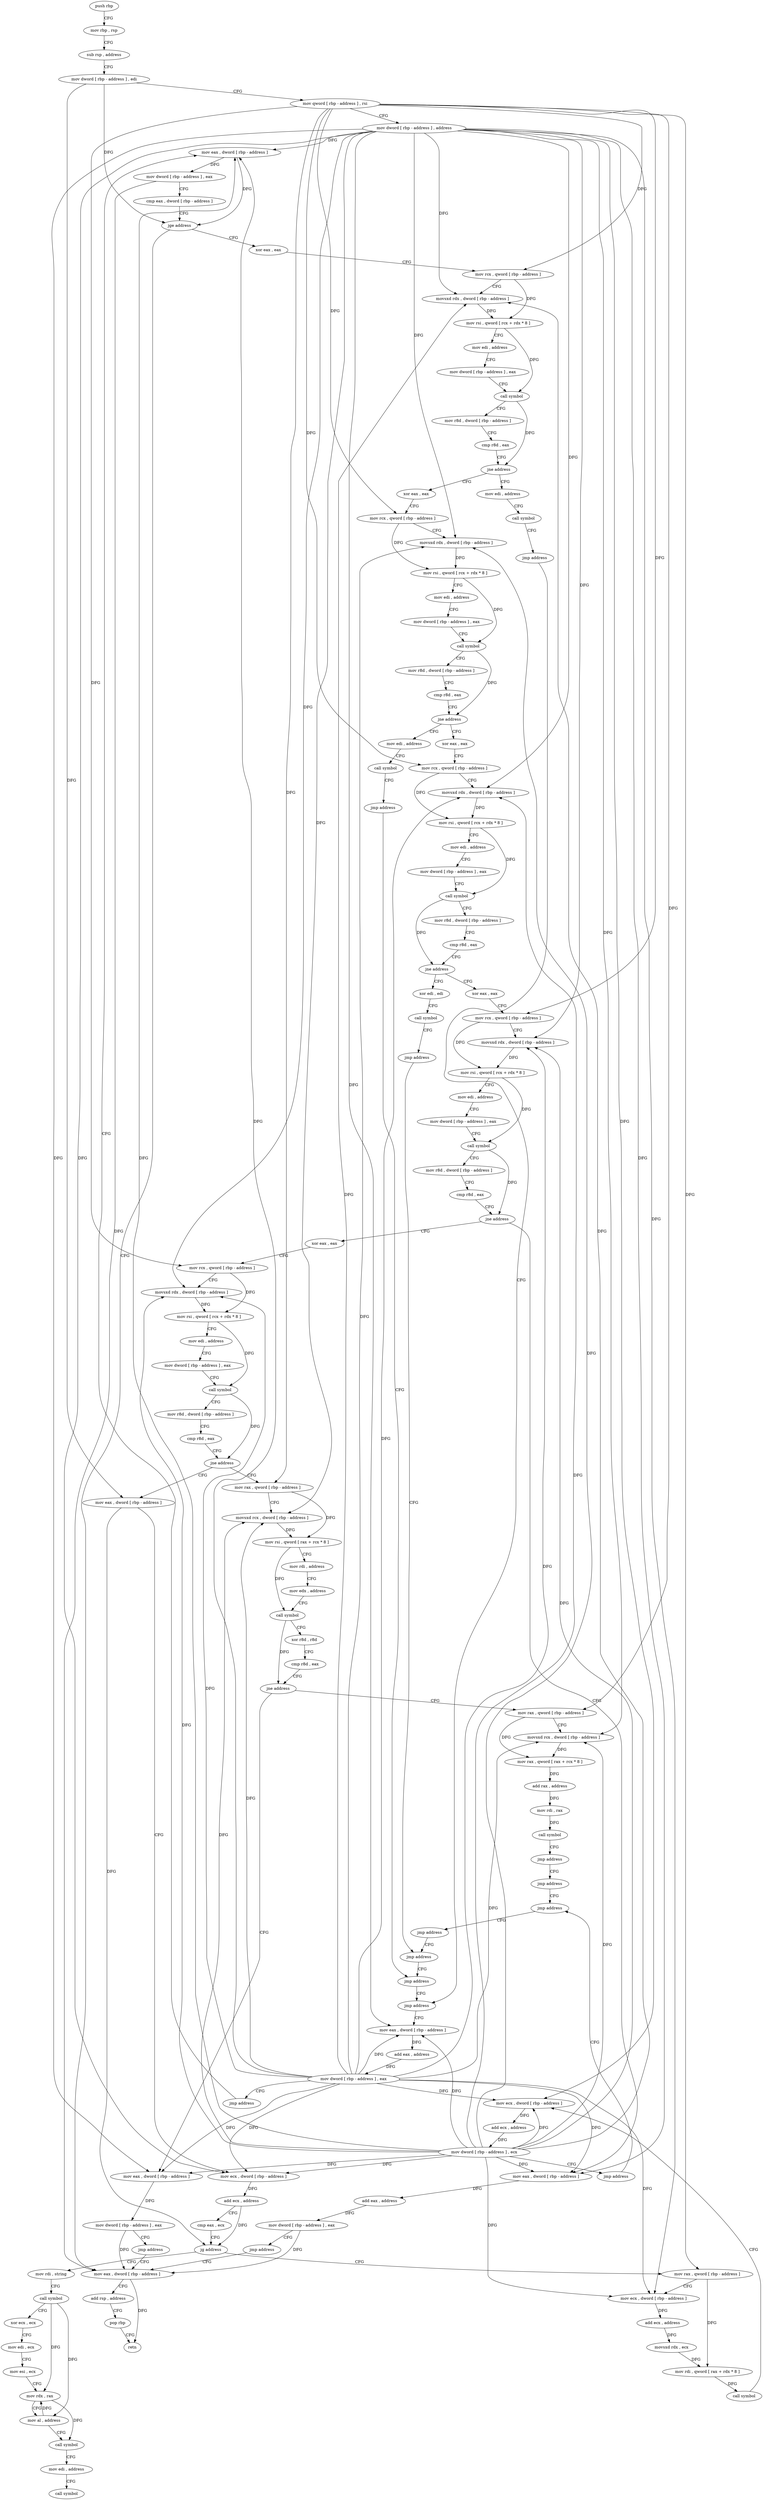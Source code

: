 digraph "func" {
"4246608" [label = "push rbp" ]
"4246609" [label = "mov rbp , rsp" ]
"4246612" [label = "sub rsp , address" ]
"4246616" [label = "mov dword [ rbp - address ] , edi" ]
"4246619" [label = "mov qword [ rbp - address ] , rsi" ]
"4246623" [label = "mov dword [ rbp - address ] , address" ]
"4246630" [label = "mov eax , dword [ rbp - address ]" ]
"4247125" [label = "mov eax , dword [ rbp - address ]" ]
"4247128" [label = "add rsp , address" ]
"4247132" [label = "pop rbp" ]
"4247133" [label = "retn" ]
"4246645" [label = "xor eax , eax" ]
"4246647" [label = "mov rcx , qword [ rbp - address ]" ]
"4246651" [label = "movsxd rdx , dword [ rbp - address ]" ]
"4246655" [label = "mov rsi , qword [ rcx + rdx * 8 ]" ]
"4246659" [label = "mov edi , address" ]
"4246664" [label = "mov dword [ rbp - address ] , eax" ]
"4246667" [label = "call symbol" ]
"4246672" [label = "mov r8d , dword [ rbp - address ]" ]
"4246676" [label = "cmp r8d , eax" ]
"4246679" [label = "jne address" ]
"4246700" [label = "xor eax , eax" ]
"4246685" [label = "mov edi , address" ]
"4246702" [label = "mov rcx , qword [ rbp - address ]" ]
"4246706" [label = "movsxd rdx , dword [ rbp - address ]" ]
"4246710" [label = "mov rsi , qword [ rcx + rdx * 8 ]" ]
"4246714" [label = "mov edi , address" ]
"4246719" [label = "mov dword [ rbp - address ] , eax" ]
"4246722" [label = "call symbol" ]
"4246727" [label = "mov r8d , dword [ rbp - address ]" ]
"4246731" [label = "cmp r8d , eax" ]
"4246734" [label = "jne address" ]
"4246755" [label = "xor eax , eax" ]
"4246740" [label = "mov edi , address" ]
"4246690" [label = "call symbol" ]
"4246695" [label = "jmp address" ]
"4247106" [label = "jmp address" ]
"4246757" [label = "mov rcx , qword [ rbp - address ]" ]
"4246761" [label = "movsxd rdx , dword [ rbp - address ]" ]
"4246765" [label = "mov rsi , qword [ rcx + rdx * 8 ]" ]
"4246769" [label = "mov edi , address" ]
"4246774" [label = "mov dword [ rbp - address ] , eax" ]
"4246777" [label = "call symbol" ]
"4246782" [label = "mov r8d , dword [ rbp - address ]" ]
"4246786" [label = "cmp r8d , eax" ]
"4246789" [label = "jne address" ]
"4246807" [label = "xor eax , eax" ]
"4246795" [label = "xor edi , edi" ]
"4246745" [label = "call symbol" ]
"4246750" [label = "jmp address" ]
"4247101" [label = "jmp address" ]
"4247111" [label = "mov eax , dword [ rbp - address ]" ]
"4246809" [label = "mov rcx , qword [ rbp - address ]" ]
"4246813" [label = "movsxd rdx , dword [ rbp - address ]" ]
"4246817" [label = "mov rsi , qword [ rcx + rdx * 8 ]" ]
"4246821" [label = "mov edi , address" ]
"4246826" [label = "mov dword [ rbp - address ] , eax" ]
"4246829" [label = "call symbol" ]
"4246834" [label = "mov r8d , dword [ rbp - address ]" ]
"4246838" [label = "cmp r8d , eax" ]
"4246841" [label = "jne address" ]
"4246861" [label = "xor eax , eax" ]
"4246847" [label = "mov eax , dword [ rbp - address ]" ]
"4246797" [label = "call symbol" ]
"4246802" [label = "jmp address" ]
"4247096" [label = "jmp address" ]
"4247114" [label = "add eax , address" ]
"4247117" [label = "mov dword [ rbp - address ] , eax" ]
"4247120" [label = "jmp address" ]
"4246863" [label = "mov rcx , qword [ rbp - address ]" ]
"4246867" [label = "movsxd rdx , dword [ rbp - address ]" ]
"4246871" [label = "mov rsi , qword [ rcx + rdx * 8 ]" ]
"4246875" [label = "mov edi , address" ]
"4246880" [label = "mov dword [ rbp - address ] , eax" ]
"4246883" [label = "call symbol" ]
"4246888" [label = "mov r8d , dword [ rbp - address ]" ]
"4246892" [label = "cmp r8d , eax" ]
"4246895" [label = "jne address" ]
"4246995" [label = "mov rax , qword [ rbp - address ]" ]
"4246901" [label = "mov eax , dword [ rbp - address ]" ]
"4246850" [label = "add eax , address" ]
"4246853" [label = "mov dword [ rbp - address ] , eax" ]
"4246856" [label = "jmp address" ]
"4246633" [label = "mov dword [ rbp - address ] , eax" ]
"4246636" [label = "cmp eax , dword [ rbp - address ]" ]
"4246639" [label = "jge address" ]
"4246999" [label = "movsxd rcx , dword [ rbp - address ]" ]
"4247003" [label = "mov rsi , qword [ rax + rcx * 8 ]" ]
"4247007" [label = "mov rdi , address" ]
"4247017" [label = "mov edx , address" ]
"4247022" [label = "call symbol" ]
"4247027" [label = "xor r8d , r8d" ]
"4247030" [label = "cmp r8d , eax" ]
"4247033" [label = "jne address" ]
"4247070" [label = "mov eax , dword [ rbp - address ]" ]
"4247039" [label = "mov rax , qword [ rbp - address ]" ]
"4246904" [label = "mov ecx , dword [ rbp - address ]" ]
"4246907" [label = "add ecx , address" ]
"4246910" [label = "cmp eax , ecx" ]
"4246912" [label = "jg address" ]
"4246959" [label = "mov rax , qword [ rbp - address ]" ]
"4246918" [label = "mov rdi , string" ]
"4247073" [label = "mov dword [ rbp - address ] , eax" ]
"4247076" [label = "jmp address" ]
"4247043" [label = "movsxd rcx , dword [ rbp - address ]" ]
"4247047" [label = "mov rax , qword [ rax + rcx * 8 ]" ]
"4247051" [label = "add rax , address" ]
"4247057" [label = "mov rdi , rax" ]
"4247060" [label = "call symbol" ]
"4247065" [label = "jmp address" ]
"4247081" [label = "jmp address" ]
"4246963" [label = "mov ecx , dword [ rbp - address ]" ]
"4246966" [label = "add ecx , address" ]
"4246969" [label = "movsxd rdx , ecx" ]
"4246972" [label = "mov rdi , qword [ rax + rdx * 8 ]" ]
"4246976" [label = "call symbol" ]
"4246981" [label = "mov ecx , dword [ rbp - address ]" ]
"4246984" [label = "add ecx , address" ]
"4246987" [label = "mov dword [ rbp - address ] , ecx" ]
"4246990" [label = "jmp address" ]
"4247086" [label = "jmp address" ]
"4246928" [label = "call symbol" ]
"4246933" [label = "xor ecx , ecx" ]
"4246935" [label = "mov edi , ecx" ]
"4246937" [label = "mov esi , ecx" ]
"4246939" [label = "mov rdx , rax" ]
"4246942" [label = "mov al , address" ]
"4246944" [label = "call symbol" ]
"4246949" [label = "mov edi , address" ]
"4246954" [label = "call symbol" ]
"4247091" [label = "jmp address" ]
"4246608" -> "4246609" [ label = "CFG" ]
"4246609" -> "4246612" [ label = "CFG" ]
"4246612" -> "4246616" [ label = "CFG" ]
"4246616" -> "4246619" [ label = "CFG" ]
"4246616" -> "4246639" [ label = "DFG" ]
"4246616" -> "4246901" [ label = "DFG" ]
"4246619" -> "4246623" [ label = "CFG" ]
"4246619" -> "4246647" [ label = "DFG" ]
"4246619" -> "4246702" [ label = "DFG" ]
"4246619" -> "4246757" [ label = "DFG" ]
"4246619" -> "4246809" [ label = "DFG" ]
"4246619" -> "4246863" [ label = "DFG" ]
"4246619" -> "4246995" [ label = "DFG" ]
"4246619" -> "4247039" [ label = "DFG" ]
"4246619" -> "4246959" [ label = "DFG" ]
"4246623" -> "4246630" [ label = "DFG" ]
"4246623" -> "4246651" [ label = "DFG" ]
"4246623" -> "4246706" [ label = "DFG" ]
"4246623" -> "4246761" [ label = "DFG" ]
"4246623" -> "4246813" [ label = "DFG" ]
"4246623" -> "4247111" [ label = "DFG" ]
"4246623" -> "4246867" [ label = "DFG" ]
"4246623" -> "4246847" [ label = "DFG" ]
"4246623" -> "4246999" [ label = "DFG" ]
"4246623" -> "4246904" [ label = "DFG" ]
"4246623" -> "4247070" [ label = "DFG" ]
"4246623" -> "4247043" [ label = "DFG" ]
"4246623" -> "4246963" [ label = "DFG" ]
"4246623" -> "4246981" [ label = "DFG" ]
"4246630" -> "4246633" [ label = "DFG" ]
"4246630" -> "4246639" [ label = "DFG" ]
"4247125" -> "4247128" [ label = "CFG" ]
"4247125" -> "4247133" [ label = "DFG" ]
"4247128" -> "4247132" [ label = "CFG" ]
"4247132" -> "4247133" [ label = "CFG" ]
"4246645" -> "4246647" [ label = "CFG" ]
"4246647" -> "4246651" [ label = "CFG" ]
"4246647" -> "4246655" [ label = "DFG" ]
"4246651" -> "4246655" [ label = "DFG" ]
"4246655" -> "4246659" [ label = "CFG" ]
"4246655" -> "4246667" [ label = "DFG" ]
"4246659" -> "4246664" [ label = "CFG" ]
"4246664" -> "4246667" [ label = "CFG" ]
"4246667" -> "4246672" [ label = "CFG" ]
"4246667" -> "4246679" [ label = "DFG" ]
"4246672" -> "4246676" [ label = "CFG" ]
"4246676" -> "4246679" [ label = "CFG" ]
"4246679" -> "4246700" [ label = "CFG" ]
"4246679" -> "4246685" [ label = "CFG" ]
"4246700" -> "4246702" [ label = "CFG" ]
"4246685" -> "4246690" [ label = "CFG" ]
"4246702" -> "4246706" [ label = "CFG" ]
"4246702" -> "4246710" [ label = "DFG" ]
"4246706" -> "4246710" [ label = "DFG" ]
"4246710" -> "4246714" [ label = "CFG" ]
"4246710" -> "4246722" [ label = "DFG" ]
"4246714" -> "4246719" [ label = "CFG" ]
"4246719" -> "4246722" [ label = "CFG" ]
"4246722" -> "4246727" [ label = "CFG" ]
"4246722" -> "4246734" [ label = "DFG" ]
"4246727" -> "4246731" [ label = "CFG" ]
"4246731" -> "4246734" [ label = "CFG" ]
"4246734" -> "4246755" [ label = "CFG" ]
"4246734" -> "4246740" [ label = "CFG" ]
"4246755" -> "4246757" [ label = "CFG" ]
"4246740" -> "4246745" [ label = "CFG" ]
"4246690" -> "4246695" [ label = "CFG" ]
"4246695" -> "4247106" [ label = "CFG" ]
"4247106" -> "4247111" [ label = "CFG" ]
"4246757" -> "4246761" [ label = "CFG" ]
"4246757" -> "4246765" [ label = "DFG" ]
"4246761" -> "4246765" [ label = "DFG" ]
"4246765" -> "4246769" [ label = "CFG" ]
"4246765" -> "4246777" [ label = "DFG" ]
"4246769" -> "4246774" [ label = "CFG" ]
"4246774" -> "4246777" [ label = "CFG" ]
"4246777" -> "4246782" [ label = "CFG" ]
"4246777" -> "4246789" [ label = "DFG" ]
"4246782" -> "4246786" [ label = "CFG" ]
"4246786" -> "4246789" [ label = "CFG" ]
"4246789" -> "4246807" [ label = "CFG" ]
"4246789" -> "4246795" [ label = "CFG" ]
"4246807" -> "4246809" [ label = "CFG" ]
"4246795" -> "4246797" [ label = "CFG" ]
"4246745" -> "4246750" [ label = "CFG" ]
"4246750" -> "4247101" [ label = "CFG" ]
"4247101" -> "4247106" [ label = "CFG" ]
"4247111" -> "4247114" [ label = "DFG" ]
"4246809" -> "4246813" [ label = "CFG" ]
"4246809" -> "4246817" [ label = "DFG" ]
"4246813" -> "4246817" [ label = "DFG" ]
"4246817" -> "4246821" [ label = "CFG" ]
"4246817" -> "4246829" [ label = "DFG" ]
"4246821" -> "4246826" [ label = "CFG" ]
"4246826" -> "4246829" [ label = "CFG" ]
"4246829" -> "4246834" [ label = "CFG" ]
"4246829" -> "4246841" [ label = "DFG" ]
"4246834" -> "4246838" [ label = "CFG" ]
"4246838" -> "4246841" [ label = "CFG" ]
"4246841" -> "4246861" [ label = "CFG" ]
"4246841" -> "4246847" [ label = "CFG" ]
"4246861" -> "4246863" [ label = "CFG" ]
"4246847" -> "4246850" [ label = "DFG" ]
"4246797" -> "4246802" [ label = "CFG" ]
"4246802" -> "4247096" [ label = "CFG" ]
"4247096" -> "4247101" [ label = "CFG" ]
"4247114" -> "4247117" [ label = "DFG" ]
"4247117" -> "4247120" [ label = "CFG" ]
"4247117" -> "4246630" [ label = "DFG" ]
"4247117" -> "4246651" [ label = "DFG" ]
"4247117" -> "4246706" [ label = "DFG" ]
"4247117" -> "4246761" [ label = "DFG" ]
"4247117" -> "4246813" [ label = "DFG" ]
"4247117" -> "4247111" [ label = "DFG" ]
"4247117" -> "4246867" [ label = "DFG" ]
"4247117" -> "4246847" [ label = "DFG" ]
"4247117" -> "4246999" [ label = "DFG" ]
"4247117" -> "4246904" [ label = "DFG" ]
"4247117" -> "4247070" [ label = "DFG" ]
"4247117" -> "4247043" [ label = "DFG" ]
"4247117" -> "4246963" [ label = "DFG" ]
"4247117" -> "4246981" [ label = "DFG" ]
"4247120" -> "4246630" [ label = "CFG" ]
"4246863" -> "4246867" [ label = "CFG" ]
"4246863" -> "4246871" [ label = "DFG" ]
"4246867" -> "4246871" [ label = "DFG" ]
"4246871" -> "4246875" [ label = "CFG" ]
"4246871" -> "4246883" [ label = "DFG" ]
"4246875" -> "4246880" [ label = "CFG" ]
"4246880" -> "4246883" [ label = "CFG" ]
"4246883" -> "4246888" [ label = "CFG" ]
"4246883" -> "4246895" [ label = "DFG" ]
"4246888" -> "4246892" [ label = "CFG" ]
"4246892" -> "4246895" [ label = "CFG" ]
"4246895" -> "4246995" [ label = "CFG" ]
"4246895" -> "4246901" [ label = "CFG" ]
"4246995" -> "4246999" [ label = "CFG" ]
"4246995" -> "4247003" [ label = "DFG" ]
"4246901" -> "4246904" [ label = "CFG" ]
"4246901" -> "4246912" [ label = "DFG" ]
"4246850" -> "4246853" [ label = "DFG" ]
"4246853" -> "4246856" [ label = "CFG" ]
"4246853" -> "4247125" [ label = "DFG" ]
"4246856" -> "4247125" [ label = "CFG" ]
"4246633" -> "4246636" [ label = "CFG" ]
"4246633" -> "4247125" [ label = "DFG" ]
"4246636" -> "4246639" [ label = "CFG" ]
"4246639" -> "4247125" [ label = "CFG" ]
"4246639" -> "4246645" [ label = "CFG" ]
"4246999" -> "4247003" [ label = "DFG" ]
"4247003" -> "4247007" [ label = "CFG" ]
"4247003" -> "4247022" [ label = "DFG" ]
"4247007" -> "4247017" [ label = "CFG" ]
"4247017" -> "4247022" [ label = "CFG" ]
"4247022" -> "4247027" [ label = "CFG" ]
"4247022" -> "4247033" [ label = "DFG" ]
"4247027" -> "4247030" [ label = "CFG" ]
"4247030" -> "4247033" [ label = "CFG" ]
"4247033" -> "4247070" [ label = "CFG" ]
"4247033" -> "4247039" [ label = "CFG" ]
"4247070" -> "4247073" [ label = "DFG" ]
"4247039" -> "4247043" [ label = "CFG" ]
"4247039" -> "4247047" [ label = "DFG" ]
"4246904" -> "4246907" [ label = "DFG" ]
"4246907" -> "4246910" [ label = "CFG" ]
"4246907" -> "4246912" [ label = "DFG" ]
"4246910" -> "4246912" [ label = "CFG" ]
"4246912" -> "4246959" [ label = "CFG" ]
"4246912" -> "4246918" [ label = "CFG" ]
"4246959" -> "4246963" [ label = "CFG" ]
"4246959" -> "4246972" [ label = "DFG" ]
"4246918" -> "4246928" [ label = "CFG" ]
"4247073" -> "4247076" [ label = "CFG" ]
"4247073" -> "4247125" [ label = "DFG" ]
"4247076" -> "4247125" [ label = "CFG" ]
"4247043" -> "4247047" [ label = "DFG" ]
"4247047" -> "4247051" [ label = "DFG" ]
"4247051" -> "4247057" [ label = "DFG" ]
"4247057" -> "4247060" [ label = "DFG" ]
"4247060" -> "4247065" [ label = "CFG" ]
"4247065" -> "4247081" [ label = "CFG" ]
"4247081" -> "4247086" [ label = "CFG" ]
"4246963" -> "4246966" [ label = "DFG" ]
"4246966" -> "4246969" [ label = "DFG" ]
"4246969" -> "4246972" [ label = "DFG" ]
"4246972" -> "4246976" [ label = "DFG" ]
"4246976" -> "4246981" [ label = "CFG" ]
"4246981" -> "4246984" [ label = "DFG" ]
"4246984" -> "4246987" [ label = "DFG" ]
"4246987" -> "4246990" [ label = "CFG" ]
"4246987" -> "4246630" [ label = "DFG" ]
"4246987" -> "4246651" [ label = "DFG" ]
"4246987" -> "4246706" [ label = "DFG" ]
"4246987" -> "4246761" [ label = "DFG" ]
"4246987" -> "4246813" [ label = "DFG" ]
"4246987" -> "4247111" [ label = "DFG" ]
"4246987" -> "4246867" [ label = "DFG" ]
"4246987" -> "4246847" [ label = "DFG" ]
"4246987" -> "4246999" [ label = "DFG" ]
"4246987" -> "4246904" [ label = "DFG" ]
"4246987" -> "4247070" [ label = "DFG" ]
"4246987" -> "4247043" [ label = "DFG" ]
"4246987" -> "4246963" [ label = "DFG" ]
"4246987" -> "4246981" [ label = "DFG" ]
"4246990" -> "4247086" [ label = "CFG" ]
"4247086" -> "4247091" [ label = "CFG" ]
"4246928" -> "4246933" [ label = "CFG" ]
"4246928" -> "4246939" [ label = "DFG" ]
"4246928" -> "4246942" [ label = "DFG" ]
"4246933" -> "4246935" [ label = "CFG" ]
"4246935" -> "4246937" [ label = "CFG" ]
"4246937" -> "4246939" [ label = "CFG" ]
"4246939" -> "4246942" [ label = "CFG" ]
"4246939" -> "4246944" [ label = "DFG" ]
"4246942" -> "4246944" [ label = "CFG" ]
"4246942" -> "4246939" [ label = "DFG" ]
"4246944" -> "4246949" [ label = "CFG" ]
"4246949" -> "4246954" [ label = "CFG" ]
"4247091" -> "4247096" [ label = "CFG" ]
}
